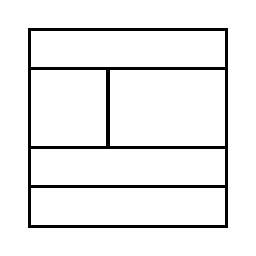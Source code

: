 \begin{tikzpicture}[very thick, scale=.5]
    \draw (0,4) rectangle (5,5);
    \draw (0,2) rectangle (2,4);
    \draw (2,2) rectangle (5,4);
    \draw (0,1) rectangle (5,2);
    \draw (0,0) rectangle (5,1);
\end{tikzpicture}
